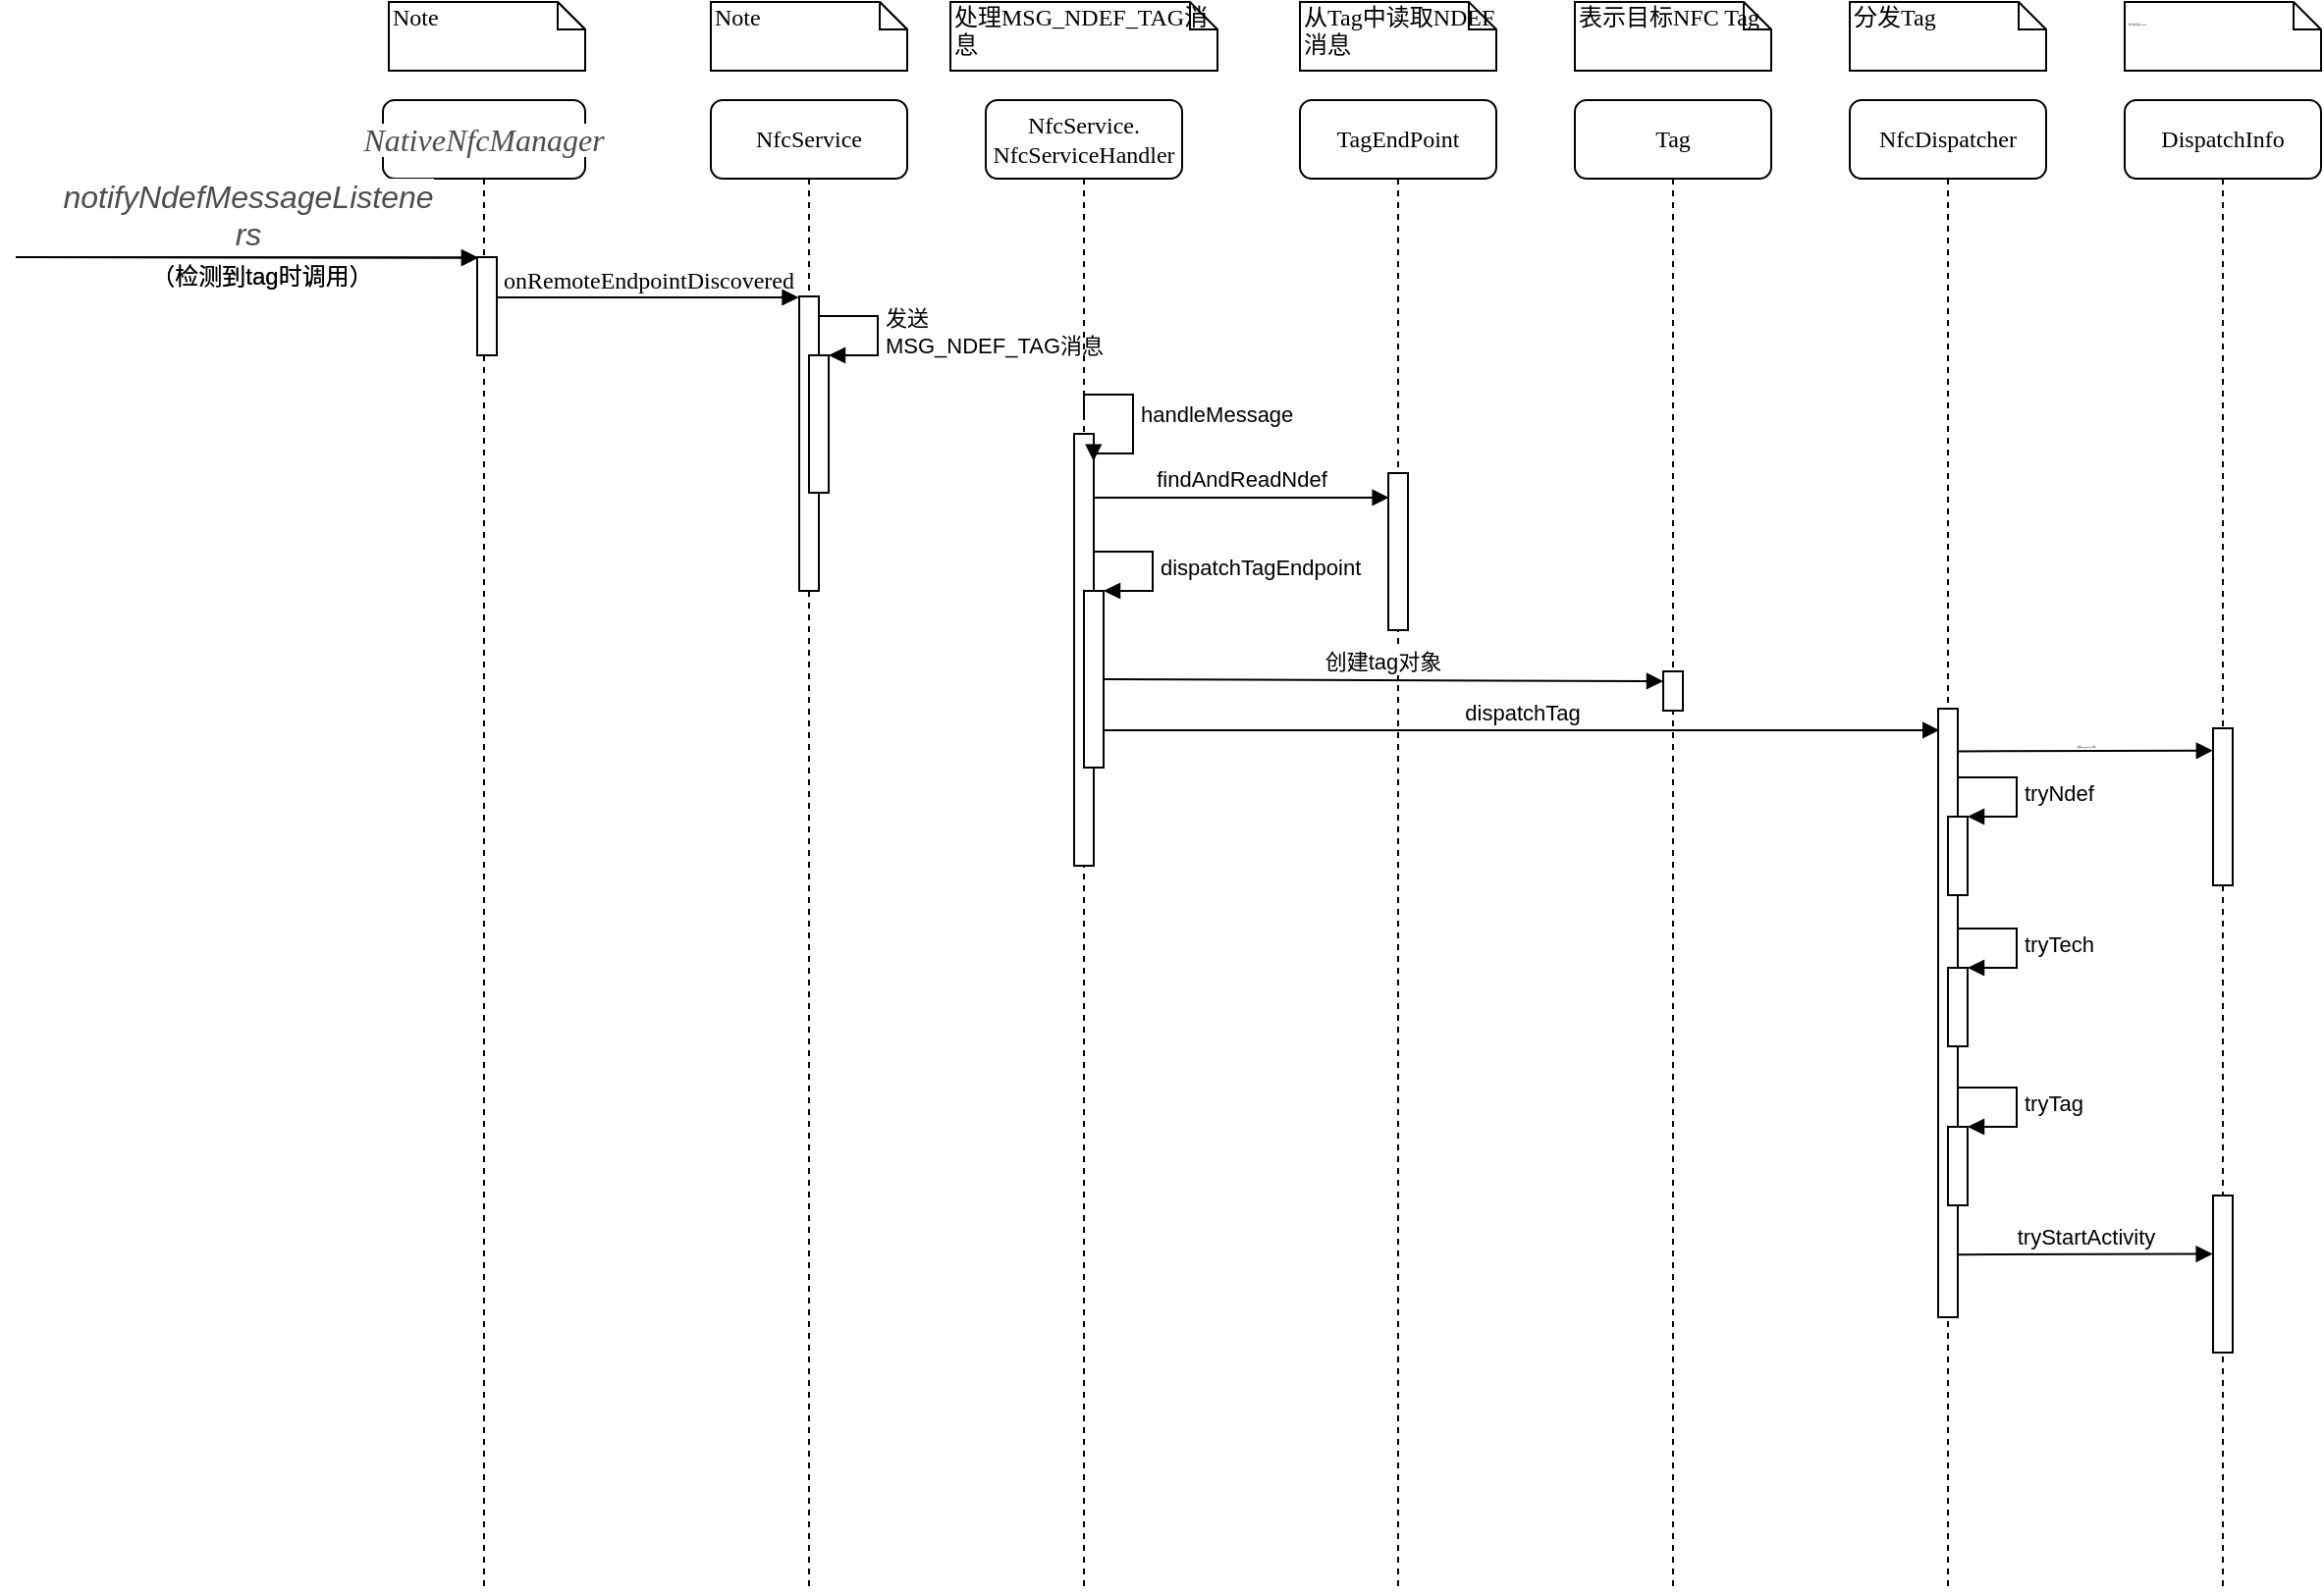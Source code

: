 <mxfile version="16.6.4" type="github">
  <diagram name="Page-1" id="13e1069c-82ec-6db2-03f1-153e76fe0fe0">
    <mxGraphModel dx="2089" dy="494" grid="1" gridSize="10" guides="1" tooltips="1" connect="1" arrows="1" fold="1" page="1" pageScale="1" pageWidth="1100" pageHeight="850" background="none" math="0" shadow="0">
      <root>
        <mxCell id="0" />
        <mxCell id="1" parent="0" />
        <mxCell id="7baba1c4bc27f4b0-6" value="DispatchInfo" style="shape=umlLifeline;perimeter=lifelinePerimeter;whiteSpace=wrap;html=1;container=1;collapsible=0;recursiveResize=0;outlineConnect=0;rounded=1;shadow=0;comic=0;labelBackgroundColor=none;strokeWidth=1;fontFamily=Verdana;fontSize=12;align=center;" parent="1" vertex="1">
          <mxGeometry x="894" y="80" width="100" height="760" as="geometry" />
        </mxCell>
        <mxCell id="7aEkhH2fnmOaqYkedOU2-54" value="" style="html=1;points=[];perimeter=orthogonalPerimeter;fontSize=10;" parent="7baba1c4bc27f4b0-6" vertex="1">
          <mxGeometry x="45" y="320" width="10" height="80" as="geometry" />
        </mxCell>
        <mxCell id="7baba1c4bc27f4b0-3" value="TagEndPoint" style="shape=umlLifeline;perimeter=lifelinePerimeter;whiteSpace=wrap;html=1;container=1;collapsible=0;recursiveResize=0;outlineConnect=0;rounded=1;shadow=0;comic=0;labelBackgroundColor=none;strokeWidth=1;fontFamily=Verdana;fontSize=12;align=center;" parent="1" vertex="1">
          <mxGeometry x="474" y="80" width="100" height="760" as="geometry" />
        </mxCell>
        <mxCell id="7baba1c4bc27f4b0-13" value="" style="html=1;points=[];perimeter=orthogonalPerimeter;rounded=0;shadow=0;comic=0;labelBackgroundColor=none;strokeWidth=1;fontFamily=Verdana;fontSize=12;align=center;" parent="7baba1c4bc27f4b0-3" vertex="1">
          <mxGeometry x="45" y="190" width="10" height="80" as="geometry" />
        </mxCell>
        <mxCell id="7baba1c4bc27f4b0-4" value="Tag" style="shape=umlLifeline;perimeter=lifelinePerimeter;whiteSpace=wrap;html=1;container=1;collapsible=0;recursiveResize=0;outlineConnect=0;rounded=1;shadow=0;comic=0;labelBackgroundColor=none;strokeWidth=1;fontFamily=Verdana;fontSize=12;align=center;" parent="1" vertex="1">
          <mxGeometry x="614" y="80" width="100" height="760" as="geometry" />
        </mxCell>
        <mxCell id="7aEkhH2fnmOaqYkedOU2-46" value="" style="html=1;points=[];perimeter=orthogonalPerimeter;" parent="7baba1c4bc27f4b0-4" vertex="1">
          <mxGeometry x="45" y="291" width="10" height="20" as="geometry" />
        </mxCell>
        <mxCell id="7baba1c4bc27f4b0-5" value="NfcDispatcher" style="shape=umlLifeline;perimeter=lifelinePerimeter;whiteSpace=wrap;html=1;container=1;collapsible=0;recursiveResize=0;outlineConnect=0;rounded=1;shadow=0;comic=0;labelBackgroundColor=none;strokeWidth=1;fontFamily=Verdana;fontSize=12;align=center;" parent="1" vertex="1">
          <mxGeometry x="754" y="80" width="100" height="760" as="geometry" />
        </mxCell>
        <mxCell id="7aEkhH2fnmOaqYkedOU2-43" value="" style="html=1;points=[];perimeter=orthogonalPerimeter;" parent="7baba1c4bc27f4b0-5" vertex="1">
          <mxGeometry x="185" y="558" width="10" height="80" as="geometry" />
        </mxCell>
        <mxCell id="7baba1c4bc27f4b0-16" value="" style="html=1;points=[];perimeter=orthogonalPerimeter;rounded=0;shadow=0;comic=0;labelBackgroundColor=none;strokeWidth=1;fontFamily=Verdana;fontSize=12;align=center;" parent="7baba1c4bc27f4b0-5" vertex="1">
          <mxGeometry x="45" y="310" width="10" height="310" as="geometry" />
        </mxCell>
        <mxCell id="7aEkhH2fnmOaqYkedOU2-44" value="tryStartActivity" style="html=1;verticalAlign=bottom;endArrow=block;rounded=0;exitX=0.98;exitY=0.897;exitDx=0;exitDy=0;exitPerimeter=0;entryX=-0.018;entryY=0.372;entryDx=0;entryDy=0;entryPerimeter=0;" parent="7baba1c4bc27f4b0-5" source="7baba1c4bc27f4b0-16" target="7aEkhH2fnmOaqYkedOU2-43" edge="1">
          <mxGeometry relative="1" as="geometry">
            <mxPoint x="50" y="570" as="sourcePoint" />
            <mxPoint x="180" y="588" as="targetPoint" />
          </mxGeometry>
        </mxCell>
        <mxCell id="7aEkhH2fnmOaqYkedOU2-33" value="" style="html=1;points=[];perimeter=orthogonalPerimeter;" parent="7baba1c4bc27f4b0-5" vertex="1">
          <mxGeometry x="50" y="365" width="10" height="40" as="geometry" />
        </mxCell>
        <mxCell id="7aEkhH2fnmOaqYkedOU2-34" value="tryNdef" style="edgeStyle=orthogonalEdgeStyle;html=1;align=left;spacingLeft=2;endArrow=block;rounded=0;entryX=1;entryY=0;" parent="7baba1c4bc27f4b0-5" target="7aEkhH2fnmOaqYkedOU2-33" edge="1">
          <mxGeometry relative="1" as="geometry">
            <mxPoint x="55" y="345" as="sourcePoint" />
            <Array as="points">
              <mxPoint x="85" y="345" />
            </Array>
          </mxGeometry>
        </mxCell>
        <mxCell id="7aEkhH2fnmOaqYkedOU2-35" value="" style="html=1;points=[];perimeter=orthogonalPerimeter;" parent="7baba1c4bc27f4b0-5" vertex="1">
          <mxGeometry x="50" y="442" width="10" height="40" as="geometry" />
        </mxCell>
        <mxCell id="7aEkhH2fnmOaqYkedOU2-36" value="tryTech" style="edgeStyle=orthogonalEdgeStyle;html=1;align=left;spacingLeft=2;endArrow=block;rounded=0;entryX=1;entryY=0;" parent="7baba1c4bc27f4b0-5" target="7aEkhH2fnmOaqYkedOU2-35" edge="1">
          <mxGeometry relative="1" as="geometry">
            <mxPoint x="55" y="422" as="sourcePoint" />
            <Array as="points">
              <mxPoint x="85" y="422" />
            </Array>
          </mxGeometry>
        </mxCell>
        <mxCell id="7aEkhH2fnmOaqYkedOU2-39" value="" style="html=1;points=[];perimeter=orthogonalPerimeter;" parent="7baba1c4bc27f4b0-5" vertex="1">
          <mxGeometry x="50" y="523" width="10" height="40" as="geometry" />
        </mxCell>
        <mxCell id="7aEkhH2fnmOaqYkedOU2-40" value="tryTag" style="edgeStyle=orthogonalEdgeStyle;html=1;align=left;spacingLeft=2;endArrow=block;rounded=0;entryX=1;entryY=0;" parent="7baba1c4bc27f4b0-5" target="7aEkhH2fnmOaqYkedOU2-39" edge="1">
          <mxGeometry relative="1" as="geometry">
            <mxPoint x="55" y="503" as="sourcePoint" />
            <Array as="points">
              <mxPoint x="85" y="503" />
            </Array>
          </mxGeometry>
        </mxCell>
        <mxCell id="7baba1c4bc27f4b0-8" value="NfcService" style="shape=umlLifeline;perimeter=lifelinePerimeter;whiteSpace=wrap;html=1;container=1;collapsible=0;recursiveResize=0;outlineConnect=0;rounded=1;shadow=0;comic=0;labelBackgroundColor=none;strokeWidth=1;fontFamily=Verdana;fontSize=12;align=center;" parent="1" vertex="1">
          <mxGeometry x="174" y="80" width="100" height="760" as="geometry" />
        </mxCell>
        <mxCell id="7aEkhH2fnmOaqYkedOU2-6" value="发送&lt;br&gt;MSG_NDEF_TAG消息" style="edgeStyle=orthogonalEdgeStyle;html=1;align=left;spacingLeft=2;endArrow=block;rounded=0;entryX=1;entryY=0;" parent="7baba1c4bc27f4b0-8" target="7aEkhH2fnmOaqYkedOU2-5" edge="1">
          <mxGeometry relative="1" as="geometry">
            <mxPoint x="55" y="110" as="sourcePoint" />
            <Array as="points">
              <mxPoint x="85" y="110" />
            </Array>
          </mxGeometry>
        </mxCell>
        <mxCell id="7baba1c4bc27f4b0-9" value="" style="html=1;points=[];perimeter=orthogonalPerimeter;rounded=0;shadow=0;comic=0;labelBackgroundColor=none;strokeWidth=1;fontFamily=Verdana;fontSize=12;align=center;" parent="7baba1c4bc27f4b0-8" vertex="1">
          <mxGeometry x="45" y="100" width="10" height="150" as="geometry" />
        </mxCell>
        <mxCell id="7aEkhH2fnmOaqYkedOU2-5" value="" style="html=1;points=[];perimeter=orthogonalPerimeter;" parent="7baba1c4bc27f4b0-8" vertex="1">
          <mxGeometry x="50" y="130" width="10" height="70" as="geometry" />
        </mxCell>
        <mxCell id="XbXFC11bnk-1uhZiBGYb-1" value="Note" style="shape=note;whiteSpace=wrap;html=1;size=14;verticalAlign=top;align=left;spacingTop=-6;rounded=0;shadow=0;comic=0;labelBackgroundColor=none;strokeWidth=1;fontFamily=Verdana;fontSize=12" vertex="1" parent="7baba1c4bc27f4b0-8">
          <mxGeometry y="-50" width="100" height="35" as="geometry" />
        </mxCell>
        <mxCell id="7baba1c4bc27f4b0-40" value="Note" style="shape=note;whiteSpace=wrap;html=1;size=14;verticalAlign=top;align=left;spacingTop=-6;rounded=0;shadow=0;comic=0;labelBackgroundColor=none;strokeWidth=1;fontFamily=Verdana;fontSize=12" parent="1" vertex="1">
          <mxGeometry x="174" y="30" width="100" height="35" as="geometry" />
        </mxCell>
        <mxCell id="7baba1c4bc27f4b0-41" value="处理MSG_NDEF_TAG消息" style="shape=note;whiteSpace=wrap;html=1;size=14;verticalAlign=top;align=left;spacingTop=-6;rounded=0;shadow=0;comic=0;labelBackgroundColor=none;strokeWidth=1;fontFamily=Verdana;fontSize=12" parent="1" vertex="1">
          <mxGeometry x="296" y="30" width="136" height="35" as="geometry" />
        </mxCell>
        <mxCell id="7baba1c4bc27f4b0-42" value="从Tag中读取NDEF消息" style="shape=note;whiteSpace=wrap;html=1;size=14;verticalAlign=top;align=left;spacingTop=-6;rounded=0;shadow=0;comic=0;labelBackgroundColor=none;strokeWidth=1;fontFamily=Verdana;fontSize=12" parent="1" vertex="1">
          <mxGeometry x="474" y="30" width="100" height="35" as="geometry" />
        </mxCell>
        <mxCell id="7baba1c4bc27f4b0-43" value="表示目标NFC Tag" style="shape=note;whiteSpace=wrap;html=1;size=14;verticalAlign=top;align=left;spacingTop=-6;rounded=0;shadow=0;comic=0;labelBackgroundColor=none;strokeWidth=1;fontFamily=Verdana;fontSize=12" parent="1" vertex="1">
          <mxGeometry x="614" y="30" width="100" height="35" as="geometry" />
        </mxCell>
        <mxCell id="7baba1c4bc27f4b0-44" value="分发Tag" style="shape=note;whiteSpace=wrap;html=1;size=14;verticalAlign=top;align=left;spacingTop=-6;rounded=0;shadow=0;comic=0;labelBackgroundColor=none;strokeWidth=1;fontFamily=Verdana;fontSize=12" parent="1" vertex="1">
          <mxGeometry x="754" y="30" width="100" height="35" as="geometry" />
        </mxCell>
        <mxCell id="7baba1c4bc27f4b0-45" value="&lt;span style=&quot;font-family: &amp;#34;helvetica&amp;#34; ; font-size: 1px ; text-align: center ; background-color: rgb(255 , 255 , 255)&quot;&gt;用于启动目标Activity&lt;/span&gt;" style="shape=note;whiteSpace=wrap;html=1;size=14;verticalAlign=top;align=left;spacingTop=-6;rounded=0;shadow=0;comic=0;labelBackgroundColor=none;strokeWidth=1;fontFamily=Verdana;fontSize=12" parent="1" vertex="1">
          <mxGeometry x="894" y="30" width="100" height="35" as="geometry" />
        </mxCell>
        <mxCell id="7aEkhH2fnmOaqYkedOU2-3" value="（检测到tag时调用）" style="text;html=1;resizable=0;autosize=1;align=center;verticalAlign=middle;points=[];fillColor=none;strokeColor=none;rounded=0;" parent="1" vertex="1">
          <mxGeometry x="-120" y="160" width="130" height="20" as="geometry" />
        </mxCell>
        <mxCell id="7aEkhH2fnmOaqYkedOU2-9" value="findAndReadNdef" style="html=1;verticalAlign=bottom;endArrow=block;rounded=0;entryX=0.033;entryY=0.156;entryDx=0;entryDy=0;entryPerimeter=0;" parent="1" source="7baba1c4bc27f4b0-10" target="7baba1c4bc27f4b0-13" edge="1">
          <mxGeometry width="80" relative="1" as="geometry">
            <mxPoint x="374" y="290" as="sourcePoint" />
            <mxPoint x="444" y="290" as="targetPoint" />
          </mxGeometry>
        </mxCell>
        <mxCell id="7aEkhH2fnmOaqYkedOU2-12" value="dispatchTag" style="html=1;verticalAlign=bottom;endArrow=block;rounded=0;entryX=0.066;entryY=0.058;entryDx=0;entryDy=0;entryPerimeter=0;" parent="1" edge="1">
          <mxGeometry width="80" relative="1" as="geometry">
            <mxPoint x="374" y="401" as="sourcePoint" />
            <mxPoint x="799.66" y="400.98" as="targetPoint" />
          </mxGeometry>
        </mxCell>
        <mxCell id="7aEkhH2fnmOaqYkedOU2-47" value="创建tag对象" style="html=1;verticalAlign=bottom;endArrow=block;entryX=0;entryY=0;rounded=0;" parent="1" edge="1">
          <mxGeometry relative="1" as="geometry">
            <mxPoint x="374" y="375" as="sourcePoint" />
            <mxPoint x="659" y="376" as="targetPoint" />
          </mxGeometry>
        </mxCell>
        <mxCell id="7aEkhH2fnmOaqYkedOU2-55" value="&lt;font style=&quot;font-size: 1px&quot;&gt;创建DispatchInfo对象&lt;br&gt;&lt;/font&gt;" style="html=1;verticalAlign=bottom;endArrow=block;entryX=-0.007;entryY=0.142;rounded=0;fontSize=1;entryDx=0;entryDy=0;entryPerimeter=0;exitX=0.953;exitY=0.07;exitDx=0;exitDy=0;exitPerimeter=0;" parent="1" source="7baba1c4bc27f4b0-16" target="7aEkhH2fnmOaqYkedOU2-54" edge="1">
          <mxGeometry relative="1" as="geometry">
            <mxPoint x="864" y="400" as="sourcePoint" />
          </mxGeometry>
        </mxCell>
        <mxCell id="7baba1c4bc27f4b0-2" value="NfcService.&lt;br&gt;NfcServiceHandler" style="shape=umlLifeline;perimeter=lifelinePerimeter;whiteSpace=wrap;html=1;container=1;collapsible=0;recursiveResize=0;outlineConnect=0;rounded=1;shadow=0;comic=0;labelBackgroundColor=none;strokeWidth=1;fontFamily=Verdana;fontSize=12;align=center;" parent="1" vertex="1">
          <mxGeometry x="314" y="80" width="100" height="760" as="geometry" />
        </mxCell>
        <mxCell id="7baba1c4bc27f4b0-10" value="" style="html=1;points=[];perimeter=orthogonalPerimeter;rounded=0;shadow=0;comic=0;labelBackgroundColor=none;strokeWidth=1;fontFamily=Verdana;fontSize=12;align=center;" parent="7baba1c4bc27f4b0-2" vertex="1">
          <mxGeometry x="45" y="170" width="10" height="220" as="geometry" />
        </mxCell>
        <mxCell id="7aEkhH2fnmOaqYkedOU2-8" value="&lt;span style=&quot;font-size: 11px&quot;&gt;handleMessage&lt;/span&gt;" style="edgeStyle=orthogonalEdgeStyle;html=1;align=left;spacingLeft=2;endArrow=block;rounded=0;entryX=0.991;entryY=0.063;entryDx=0;entryDy=0;entryPerimeter=0;" parent="7baba1c4bc27f4b0-2" target="7baba1c4bc27f4b0-10" edge="1">
          <mxGeometry relative="1" as="geometry">
            <mxPoint x="50" y="160" as="sourcePoint" />
            <Array as="points">
              <mxPoint x="50" y="150" />
              <mxPoint x="75" y="150" />
              <mxPoint x="75" y="180" />
            </Array>
            <mxPoint x="60" y="180" as="targetPoint" />
          </mxGeometry>
        </mxCell>
        <mxCell id="7aEkhH2fnmOaqYkedOU2-10" value="" style="html=1;points=[];perimeter=orthogonalPerimeter;" parent="7baba1c4bc27f4b0-2" vertex="1">
          <mxGeometry x="50" y="250" width="10" height="90" as="geometry" />
        </mxCell>
        <mxCell id="7aEkhH2fnmOaqYkedOU2-11" value="dispatchTagEndpoint" style="edgeStyle=orthogonalEdgeStyle;html=1;align=left;spacingLeft=2;endArrow=block;rounded=0;entryX=1;entryY=0;" parent="7baba1c4bc27f4b0-2" target="7aEkhH2fnmOaqYkedOU2-10" edge="1">
          <mxGeometry relative="1" as="geometry">
            <mxPoint x="55" y="230" as="sourcePoint" />
            <Array as="points">
              <mxPoint x="85" y="230" />
            </Array>
          </mxGeometry>
        </mxCell>
        <mxCell id="XbXFC11bnk-1uhZiBGYb-9" value="&lt;span style=&quot;color: rgb(77 , 77 , 77) ; font-family: , &amp;#34;sf ui text&amp;#34; , &amp;#34;arial&amp;#34; , &amp;#34;pingfang sc&amp;#34; , &amp;#34;hiragino sans gb&amp;#34; , &amp;#34;microsoft yahei&amp;#34; , &amp;#34;wenquanyi micro hei&amp;#34; , sans-serif , &amp;#34;simhei&amp;#34; , &amp;#34;simsun&amp;#34; ; font-size: 16px ; font-style: italic ; text-indent: 28px&quot;&gt;notifyNdefMessageListene&lt;/span&gt;&lt;wbr style=&quot;box-sizing: border-box ; outline: 0px ; overflow-wrap: break-word ; color: rgb(77 , 77 , 77) ; font-family: , &amp;#34;sf ui text&amp;#34; , &amp;#34;arial&amp;#34; , &amp;#34;pingfang sc&amp;#34; , &amp;#34;hiragino sans gb&amp;#34; , &amp;#34;microsoft yahei&amp;#34; , &amp;#34;wenquanyi micro hei&amp;#34; , sans-serif , &amp;#34;simhei&amp;#34; , &amp;#34;simsun&amp;#34; ; font-size: 16px ; font-style: italic ; text-indent: 28px&quot;&gt;&lt;span style=&quot;color: rgb(77 , 77 , 77) ; font-family: , &amp;#34;sf ui text&amp;#34; , &amp;#34;arial&amp;#34; , &amp;#34;pingfang sc&amp;#34; , &amp;#34;hiragino sans gb&amp;#34; , &amp;#34;microsoft yahei&amp;#34; , &amp;#34;wenquanyi micro hei&amp;#34; , sans-serif , &amp;#34;simhei&amp;#34; , &amp;#34;simsun&amp;#34; ; font-size: 16px ; font-style: italic ; text-indent: 28px&quot;&gt;rs&lt;/span&gt;" style="html=1;verticalAlign=bottom;endArrow=block;rounded=0;entryX=0.052;entryY=0.006;entryDx=0;entryDy=0;entryPerimeter=0;" edge="1" parent="1">
          <mxGeometry width="80" relative="1" as="geometry">
            <mxPoint x="-180" y="160" as="sourcePoint" />
            <mxPoint x="55.52" y="160.3" as="targetPoint" />
          </mxGeometry>
        </mxCell>
        <mxCell id="XbXFC11bnk-1uhZiBGYb-10" value="&lt;span style=&quot;color: rgb(77 , 77 , 77) ; font-family: , &amp;#34;sf ui text&amp;#34; , &amp;#34;arial&amp;#34; , &amp;#34;pingfang sc&amp;#34; , &amp;#34;hiragino sans gb&amp;#34; , &amp;#34;microsoft yahei&amp;#34; , &amp;#34;wenquanyi micro hei&amp;#34; , sans-serif , &amp;#34;simhei&amp;#34; , &amp;#34;simsun&amp;#34; ; font-size: 16px ; font-style: italic ; text-indent: 28px ; background-color: rgb(255 , 255 , 255)&quot;&gt;NativeNfcManager&lt;/span&gt;" style="shape=umlLifeline;perimeter=lifelinePerimeter;whiteSpace=wrap;html=1;container=1;collapsible=0;recursiveResize=0;outlineConnect=0;rounded=1;shadow=0;comic=0;labelBackgroundColor=none;strokeWidth=1;fontFamily=Verdana;fontSize=12;align=center;" vertex="1" parent="1">
          <mxGeometry x="7" y="80" width="103" height="760" as="geometry" />
        </mxCell>
        <mxCell id="XbXFC11bnk-1uhZiBGYb-11" value="" style="html=1;points=[];perimeter=orthogonalPerimeter;rounded=0;shadow=0;comic=0;labelBackgroundColor=none;strokeWidth=1;fontFamily=Verdana;fontSize=12;align=center;" vertex="1" parent="XbXFC11bnk-1uhZiBGYb-10">
          <mxGeometry x="48" y="80" width="10" height="50" as="geometry" />
        </mxCell>
        <mxCell id="XbXFC11bnk-1uhZiBGYb-12" value="Note" style="shape=note;whiteSpace=wrap;html=1;size=14;verticalAlign=top;align=left;spacingTop=-6;rounded=0;shadow=0;comic=0;labelBackgroundColor=none;strokeWidth=1;fontFamily=Verdana;fontSize=12" vertex="1" parent="XbXFC11bnk-1uhZiBGYb-10">
          <mxGeometry x="3" y="-50" width="100" height="35" as="geometry" />
        </mxCell>
        <mxCell id="XbXFC11bnk-1uhZiBGYb-14" value="（检测到tag时调用）" style="text;html=1;resizable=0;autosize=1;align=center;verticalAlign=middle;points=[];fillColor=none;strokeColor=none;rounded=0;" vertex="1" parent="XbXFC11bnk-1uhZiBGYb-10">
          <mxGeometry x="-127" y="80" width="130" height="20" as="geometry" />
        </mxCell>
        <mxCell id="XbXFC11bnk-1uhZiBGYb-15" value="&lt;span style=&quot;color: rgb(77 , 77 , 77) ; font-family: , &amp;#34;sf ui text&amp;#34; , &amp;#34;arial&amp;#34; , &amp;#34;pingfang sc&amp;#34; , &amp;#34;hiragino sans gb&amp;#34; , &amp;#34;microsoft yahei&amp;#34; , &amp;#34;wenquanyi micro hei&amp;#34; , sans-serif , &amp;#34;simhei&amp;#34; , &amp;#34;simsun&amp;#34; ; font-size: 16px ; font-style: italic ; text-indent: 28px&quot;&gt;notifyNdefMessageListene&lt;/span&gt;&lt;wbr style=&quot;box-sizing: border-box ; outline: 0px ; overflow-wrap: break-word ; color: rgb(77 , 77 , 77) ; font-family: , &amp;#34;sf ui text&amp;#34; , &amp;#34;arial&amp;#34; , &amp;#34;pingfang sc&amp;#34; , &amp;#34;hiragino sans gb&amp;#34; , &amp;#34;microsoft yahei&amp;#34; , &amp;#34;wenquanyi micro hei&amp;#34; , sans-serif , &amp;#34;simhei&amp;#34; , &amp;#34;simsun&amp;#34; ; font-size: 16px ; font-style: italic ; text-indent: 28px&quot;&gt;&lt;span style=&quot;color: rgb(77 , 77 , 77) ; font-family: , &amp;#34;sf ui text&amp;#34; , &amp;#34;arial&amp;#34; , &amp;#34;pingfang sc&amp;#34; , &amp;#34;hiragino sans gb&amp;#34; , &amp;#34;microsoft yahei&amp;#34; , &amp;#34;wenquanyi micro hei&amp;#34; , sans-serif , &amp;#34;simhei&amp;#34; , &amp;#34;simsun&amp;#34; ; font-size: 16px ; font-style: italic ; text-indent: 28px&quot;&gt;rs&lt;/span&gt;" style="html=1;verticalAlign=bottom;endArrow=block;rounded=0;entryX=0.052;entryY=0.006;entryDx=0;entryDy=0;entryPerimeter=0;" edge="1" parent="XbXFC11bnk-1uhZiBGYb-10">
          <mxGeometry width="80" relative="1" as="geometry">
            <mxPoint x="-187" y="80" as="sourcePoint" />
            <mxPoint x="48.52" y="80.3" as="targetPoint" />
          </mxGeometry>
        </mxCell>
        <mxCell id="XbXFC11bnk-1uhZiBGYb-16" value="" style="html=1;points=[];perimeter=orthogonalPerimeter;rounded=0;shadow=0;comic=0;labelBackgroundColor=none;strokeWidth=1;fontFamily=Verdana;fontSize=12;align=center;" vertex="1" parent="XbXFC11bnk-1uhZiBGYb-10">
          <mxGeometry x="48" y="80" width="10" height="50" as="geometry" />
        </mxCell>
        <mxCell id="XbXFC11bnk-1uhZiBGYb-17" value="Note" style="shape=note;whiteSpace=wrap;html=1;size=14;verticalAlign=top;align=left;spacingTop=-6;rounded=0;shadow=0;comic=0;labelBackgroundColor=none;strokeWidth=1;fontFamily=Verdana;fontSize=12" vertex="1" parent="XbXFC11bnk-1uhZiBGYb-10">
          <mxGeometry x="3" y="-50" width="100" height="35" as="geometry" />
        </mxCell>
        <mxCell id="7aEkhH2fnmOaqYkedOU2-1" value="onRemoteEndpointDiscovered" style="html=1;verticalAlign=bottom;endArrow=block;labelBackgroundColor=none;fontFamily=Verdana;fontSize=12;edgeStyle=elbowEdgeStyle;elbow=vertical;entryX=-0.023;entryY=0.002;entryDx=0;entryDy=0;entryPerimeter=0;" parent="1" target="7baba1c4bc27f4b0-9" edge="1" source="XbXFC11bnk-1uhZiBGYb-16">
          <mxGeometry relative="1" as="geometry">
            <mxPoint x="14" y="180" as="sourcePoint" />
            <mxPoint x="214" y="180" as="targetPoint" />
          </mxGeometry>
        </mxCell>
      </root>
    </mxGraphModel>
  </diagram>
</mxfile>

